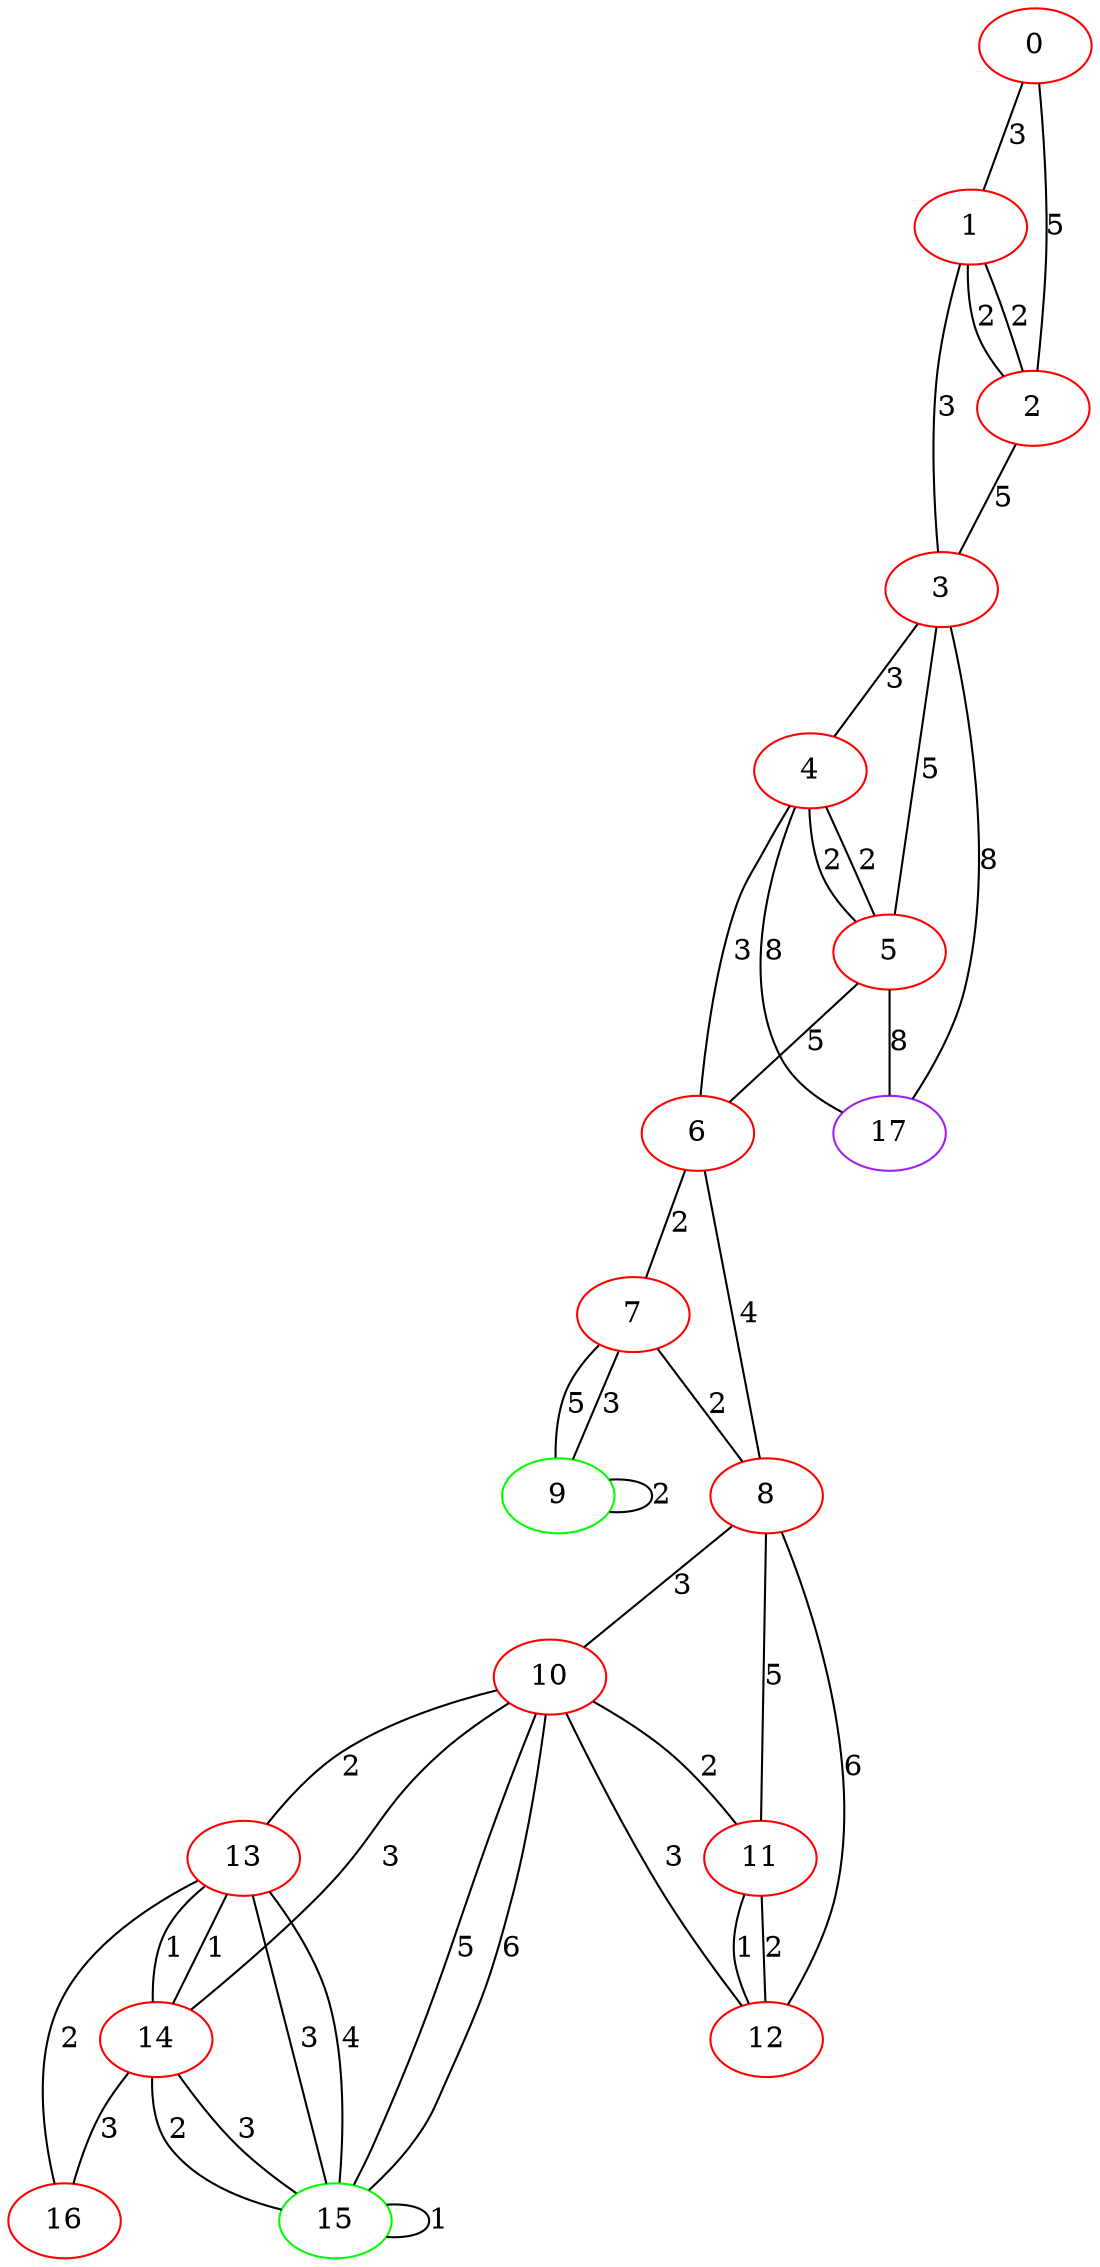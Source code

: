 graph "" {
0 [color=red, weight=1];
1 [color=red, weight=1];
2 [color=red, weight=1];
3 [color=red, weight=1];
4 [color=red, weight=1];
5 [color=red, weight=1];
6 [color=red, weight=1];
7 [color=red, weight=1];
8 [color=red, weight=1];
9 [color=green, weight=2];
10 [color=red, weight=1];
11 [color=red, weight=1];
12 [color=red, weight=1];
13 [color=red, weight=1];
14 [color=red, weight=1];
15 [color=green, weight=2];
16 [color=red, weight=1];
17 [color=purple, weight=4];
0 -- 1  [key=0, label=3];
0 -- 2  [key=0, label=5];
1 -- 2  [key=0, label=2];
1 -- 2  [key=1, label=2];
1 -- 3  [key=0, label=3];
2 -- 3  [key=0, label=5];
3 -- 4  [key=0, label=3];
3 -- 5  [key=0, label=5];
3 -- 17  [key=0, label=8];
4 -- 17  [key=0, label=8];
4 -- 5  [key=0, label=2];
4 -- 5  [key=1, label=2];
4 -- 6  [key=0, label=3];
5 -- 17  [key=0, label=8];
5 -- 6  [key=0, label=5];
6 -- 8  [key=0, label=4];
6 -- 7  [key=0, label=2];
7 -- 8  [key=0, label=2];
7 -- 9  [key=0, label=5];
7 -- 9  [key=1, label=3];
8 -- 10  [key=0, label=3];
8 -- 11  [key=0, label=5];
8 -- 12  [key=0, label=6];
9 -- 9  [key=0, label=2];
10 -- 11  [key=0, label=2];
10 -- 12  [key=0, label=3];
10 -- 13  [key=0, label=2];
10 -- 14  [key=0, label=3];
10 -- 15  [key=0, label=5];
10 -- 15  [key=1, label=6];
11 -- 12  [key=0, label=1];
11 -- 12  [key=1, label=2];
13 -- 16  [key=0, label=2];
13 -- 14  [key=0, label=1];
13 -- 14  [key=1, label=1];
13 -- 15  [key=0, label=3];
13 -- 15  [key=1, label=4];
14 -- 16  [key=0, label=3];
14 -- 15  [key=0, label=2];
14 -- 15  [key=1, label=3];
15 -- 15  [key=0, label=1];
}
